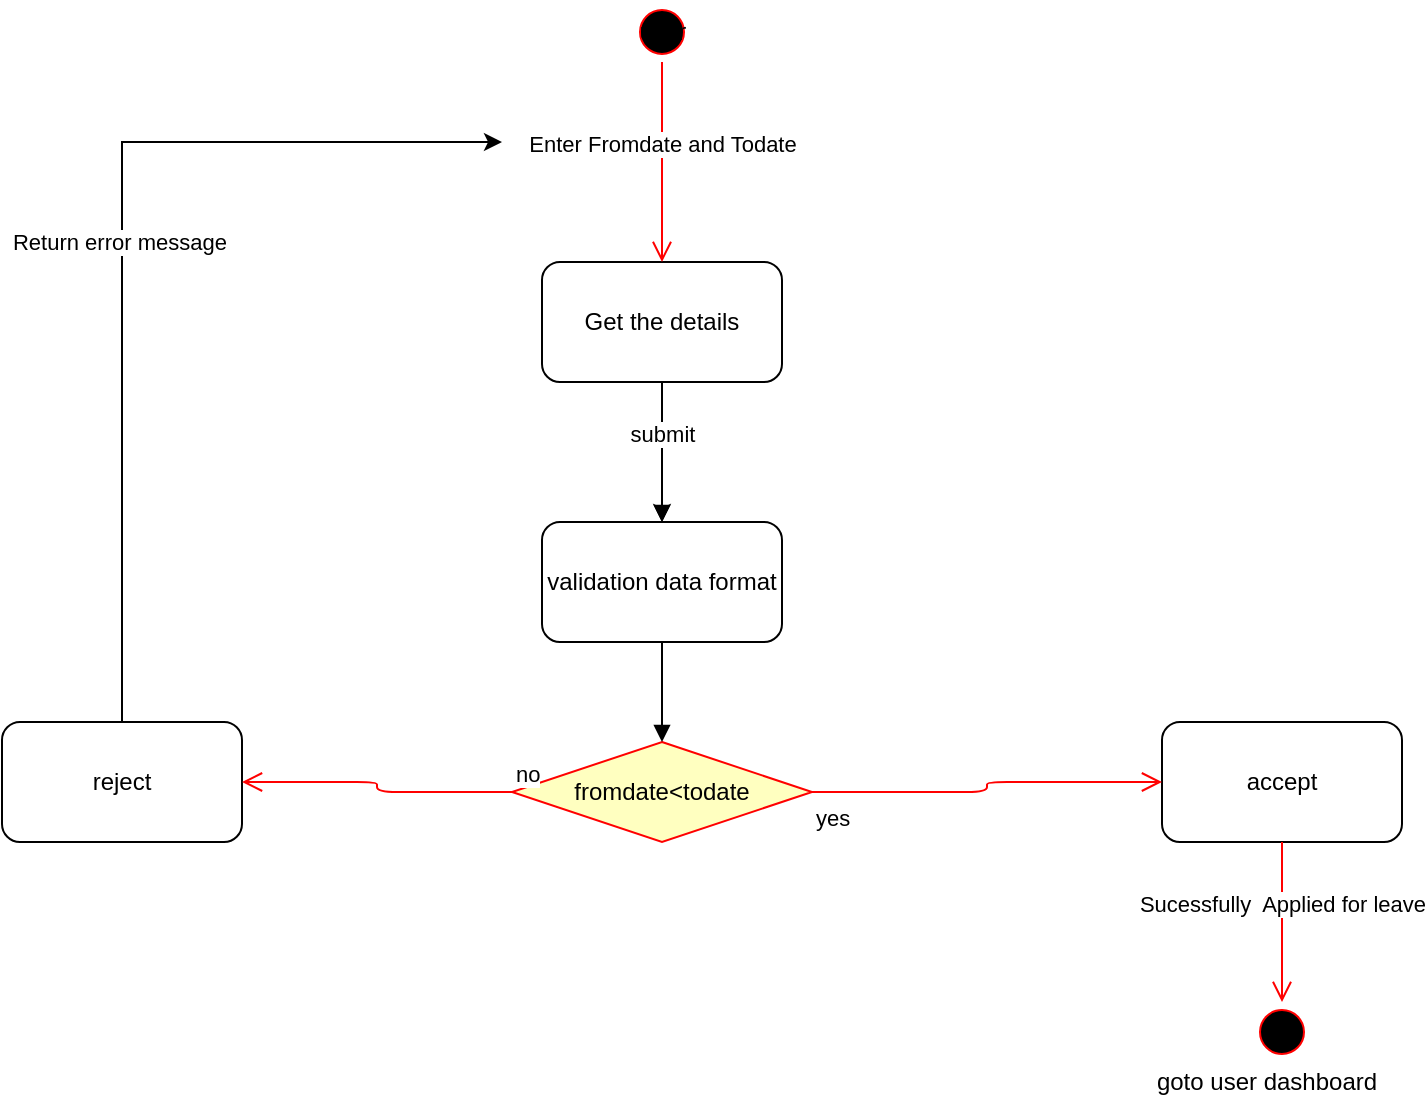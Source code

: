 <mxfile version="10.5.9" type="google"><diagram id="a1gsJPwNW0OlrQdjSpHS" name="Page-1"><mxGraphModel dx="1010" dy="550" grid="1" gridSize="10" guides="1" tooltips="1" connect="1" arrows="1" fold="1" page="1" pageScale="1" pageWidth="850" pageHeight="1100" math="0" shadow="0"><root><mxCell id="0"/><mxCell id="1" parent="0"/><mxCell id="SBIAgMLgX5axmx3Uf7Uj-1" value="" style="edgeStyle=orthogonalEdgeStyle;rounded=0;orthogonalLoop=1;jettySize=auto;html=1;" parent="1" source="SBIAgMLgX5axmx3Uf7Uj-2" target="SBIAgMLgX5axmx3Uf7Uj-3" edge="1"><mxGeometry relative="1" as="geometry"/></mxCell><mxCell id="SBIAgMLgX5axmx3Uf7Uj-2" value="Get the details" style="rounded=1;whiteSpace=wrap;html=1;" parent="1" vertex="1"><mxGeometry x="400" y="140" width="120" height="60" as="geometry"/></mxCell><mxCell id="SBIAgMLgX5axmx3Uf7Uj-3" value="validation data format" style="rounded=1;whiteSpace=wrap;html=1;" parent="1" vertex="1"><mxGeometry x="400" y="270" width="120" height="60" as="geometry"/></mxCell><mxCell id="SBIAgMLgX5axmx3Uf7Uj-4" value="Return error message&amp;nbsp;&lt;br&gt;" style="edgeStyle=orthogonalEdgeStyle;rounded=0;orthogonalLoop=1;jettySize=auto;html=1;" parent="1" source="SBIAgMLgX5axmx3Uf7Uj-5" edge="1"><mxGeometry relative="1" as="geometry"><mxPoint x="380" y="80" as="targetPoint"/><Array as="points"><mxPoint x="190" y="170"/><mxPoint x="190" y="170"/></Array></mxGeometry></mxCell><mxCell id="SBIAgMLgX5axmx3Uf7Uj-5" value="reject" style="rounded=1;whiteSpace=wrap;html=1;" parent="1" vertex="1"><mxGeometry x="130" y="370" width="120" height="60" as="geometry"/></mxCell><mxCell id="SBIAgMLgX5axmx3Uf7Uj-6" value="accept" style="rounded=1;whiteSpace=wrap;html=1;" parent="1" vertex="1"><mxGeometry x="710" y="370" width="120" height="60" as="geometry"/></mxCell><mxCell id="SBIAgMLgX5axmx3Uf7Uj-7" value="fromdate&amp;lt;todate" style="rhombus;whiteSpace=wrap;html=1;fillColor=#ffffc0;strokeColor=#ff0000;strokeWidth=1;" parent="1" vertex="1"><mxGeometry x="385" y="380" width="150" height="50" as="geometry"/></mxCell><mxCell id="SBIAgMLgX5axmx3Uf7Uj-8" value="no" style="edgeStyle=orthogonalEdgeStyle;html=1;align=left;verticalAlign=bottom;endArrow=open;endSize=8;strokeColor=#ff0000;entryX=1;entryY=0.5;entryDx=0;entryDy=0;" parent="1" source="SBIAgMLgX5axmx3Uf7Uj-7" target="SBIAgMLgX5axmx3Uf7Uj-5" edge="1"><mxGeometry x="-1" relative="1" as="geometry"><mxPoint x="550" y="350" as="targetPoint"/></mxGeometry></mxCell><mxCell id="SBIAgMLgX5axmx3Uf7Uj-9" value="yes" style="edgeStyle=orthogonalEdgeStyle;html=1;align=left;verticalAlign=top;endArrow=open;endSize=8;strokeColor=#ff0000;entryX=0;entryY=0.5;entryDx=0;entryDy=0;" parent="1" source="SBIAgMLgX5axmx3Uf7Uj-7" target="SBIAgMLgX5axmx3Uf7Uj-6" edge="1"><mxGeometry x="-1" relative="1" as="geometry"><mxPoint x="410" y="430" as="targetPoint"/></mxGeometry></mxCell><mxCell id="SBIAgMLgX5axmx3Uf7Uj-10" value="user" style="ellipse;html=1;shape=startState;fillColor=#000000;strokeColor=#ff0000;" parent="1" vertex="1"><mxGeometry x="445" y="10" width="30" height="30" as="geometry"/></mxCell><mxCell id="SBIAgMLgX5axmx3Uf7Uj-11" value="Enter Fromdate and Todate" style="edgeStyle=orthogonalEdgeStyle;html=1;verticalAlign=bottom;endArrow=open;endSize=8;strokeColor=#ff0000;" parent="1" source="SBIAgMLgX5axmx3Uf7Uj-10" edge="1"><mxGeometry relative="1" as="geometry"><mxPoint x="460" y="140" as="targetPoint"/><Array as="points"><mxPoint x="460" y="110"/><mxPoint x="460" y="110"/></Array></mxGeometry></mxCell><mxCell id="SBIAgMLgX5axmx3Uf7Uj-12" value="submit" style="html=1;verticalAlign=bottom;endArrow=block;exitX=0.5;exitY=1;exitDx=0;exitDy=0;entryX=0.5;entryY=0;entryDx=0;entryDy=0;" parent="1" source="SBIAgMLgX5axmx3Uf7Uj-2" target="SBIAgMLgX5axmx3Uf7Uj-3" edge="1"><mxGeometry width="80" relative="1" as="geometry"><mxPoint x="250" y="260" as="sourcePoint"/><mxPoint x="330" y="260" as="targetPoint"/></mxGeometry></mxCell><mxCell id="SBIAgMLgX5axmx3Uf7Uj-13" value="" style="html=1;verticalAlign=bottom;endArrow=block;exitX=0.5;exitY=1;exitDx=0;exitDy=0;entryX=0.5;entryY=0;entryDx=0;entryDy=0;" parent="1" source="SBIAgMLgX5axmx3Uf7Uj-3" target="SBIAgMLgX5axmx3Uf7Uj-7" edge="1"><mxGeometry width="80" relative="1" as="geometry"><mxPoint x="470" y="210" as="sourcePoint"/><mxPoint x="470" y="280" as="targetPoint"/></mxGeometry></mxCell><mxCell id="SBIAgMLgX5axmx3Uf7Uj-14" value="" style="ellipse;html=1;shape=startState;fillColor=#000000;strokeColor=#ff0000;direction=south;" parent="1" vertex="1"><mxGeometry x="755" y="510" width="30" height="30" as="geometry"/></mxCell><mxCell id="SBIAgMLgX5axmx3Uf7Uj-17" value="Sucessfully&amp;nbsp; Applied for leave" style="edgeStyle=orthogonalEdgeStyle;html=1;verticalAlign=bottom;endArrow=open;endSize=8;strokeColor=#ff0000;exitX=0.5;exitY=1;exitDx=0;exitDy=0;entryX=0;entryY=0.5;entryDx=0;entryDy=0;" parent="1" source="SBIAgMLgX5axmx3Uf7Uj-6" target="SBIAgMLgX5axmx3Uf7Uj-14" edge="1"><mxGeometry relative="1" as="geometry"><mxPoint x="770" y="490" as="targetPoint"/><mxPoint x="770" y="545" as="sourcePoint"/></mxGeometry></mxCell><mxCell id="SBIAgMLgX5axmx3Uf7Uj-19" value="goto user dashboard" style="text;html=1;strokeColor=none;fillColor=none;align=center;verticalAlign=middle;whiteSpace=wrap;rounded=0;" parent="1" vertex="1"><mxGeometry x="695" y="540" width="135" height="20" as="geometry"/></mxCell></root></mxGraphModel></diagram></mxfile>